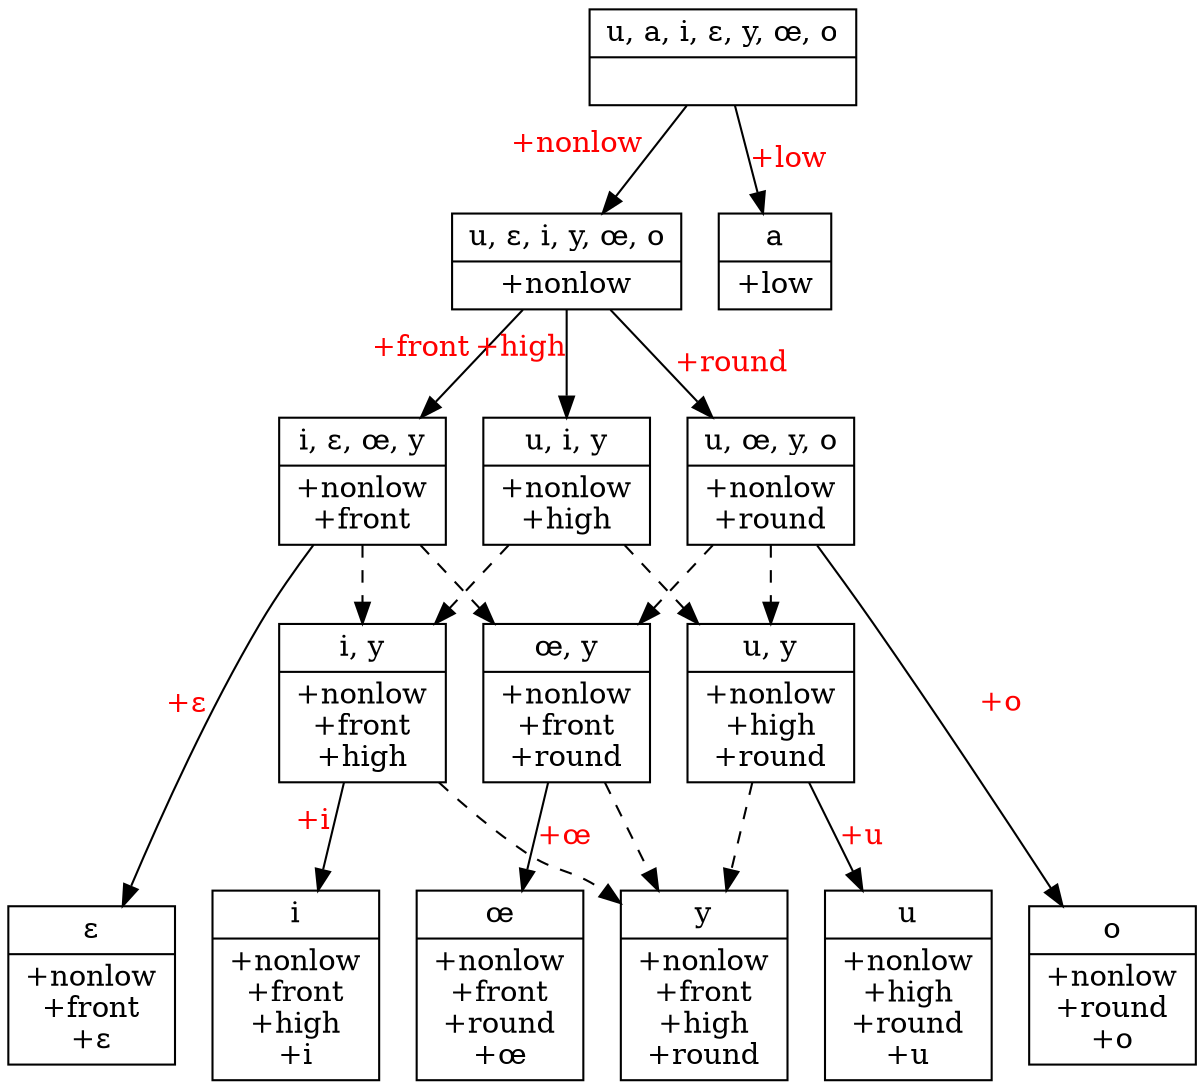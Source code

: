 // None
digraph {
	graph [ dpi = 300 ];
	0 [label="{<segs> u, a, i, ɛ, y, œ, o |<feats>  }",shape=record]
	1 [label="{<segs> u, ɛ, i, y, œ, o |<feats> +nonlow }",shape=record]
	2 [label="{<segs> i, ɛ, œ, y |<feats> +nonlow\n+front }",shape=record]
	3 [label="{<segs> u, œ, y, o |<feats> +nonlow\n+round }",shape=record]
	4 [label="{<segs> u, i, y |<feats> +nonlow\n+high }",shape=record]
	5 [label="{<segs> i |<feats> +nonlow\n+front\n+high\n+i }",shape=record]
	6 [label="{<segs> y |<feats> +nonlow\n+front\n+high\n+round }",shape=record]
	7 [label="{<segs> u |<feats> +nonlow\n+high\n+round\n+u }",shape=record]
	8 [label="{<segs> ɛ |<feats> +nonlow\n+front\n+ɛ }",shape=record]
	9 [label="{<segs> œ |<feats> +nonlow\n+front\n+round\n+œ }",shape=record]
	10 [label="{<segs> o |<feats> +nonlow\n+round\n+o }",shape=record]
	11 [label="{<segs> a |<feats> +low }",shape=record]
	12 [label="{<segs> œ, y |<feats> +nonlow\n+front\n+round }",shape=record]
	13 [label="{<segs> i, y |<feats> +nonlow\n+front\n+high }",shape=record]
	14 [label="{<segs> u, y |<feats> +nonlow\n+high\n+round }",shape=record]

	0 -> 1 [xlabel="+nonlow",fontcolor=red]
	0 -> 11 [label="+low",fontcolor=red]
	1 -> 2 [xlabel="+front",fontcolor=red]
	1 -> 3 [label="+round",fontcolor=red]
	1 -> 4 [xlabel="+high",fontcolor=red]
	{2 3} -> 12 [style=dashed]
	{3 4} -> 14 [style=dashed]
	{2 4} -> 13 [style=dashed]
	2 -> 8 [xlabel="+ɛ",fontcolor=red]
	3 -> 10[label="+o",fontcolor=red]
	{12 13 14} -> 6 [style=dashed]
	12 -> 9 [label="+œ",fontcolor=red]
	13 -> 5 [xlabel="+i",fontcolor=red]
	14 -> 7 [label="+u",fontcolor=red]
{rank=same; 5 6 7 8 9 10}
{rank=same; 1 11}
}
